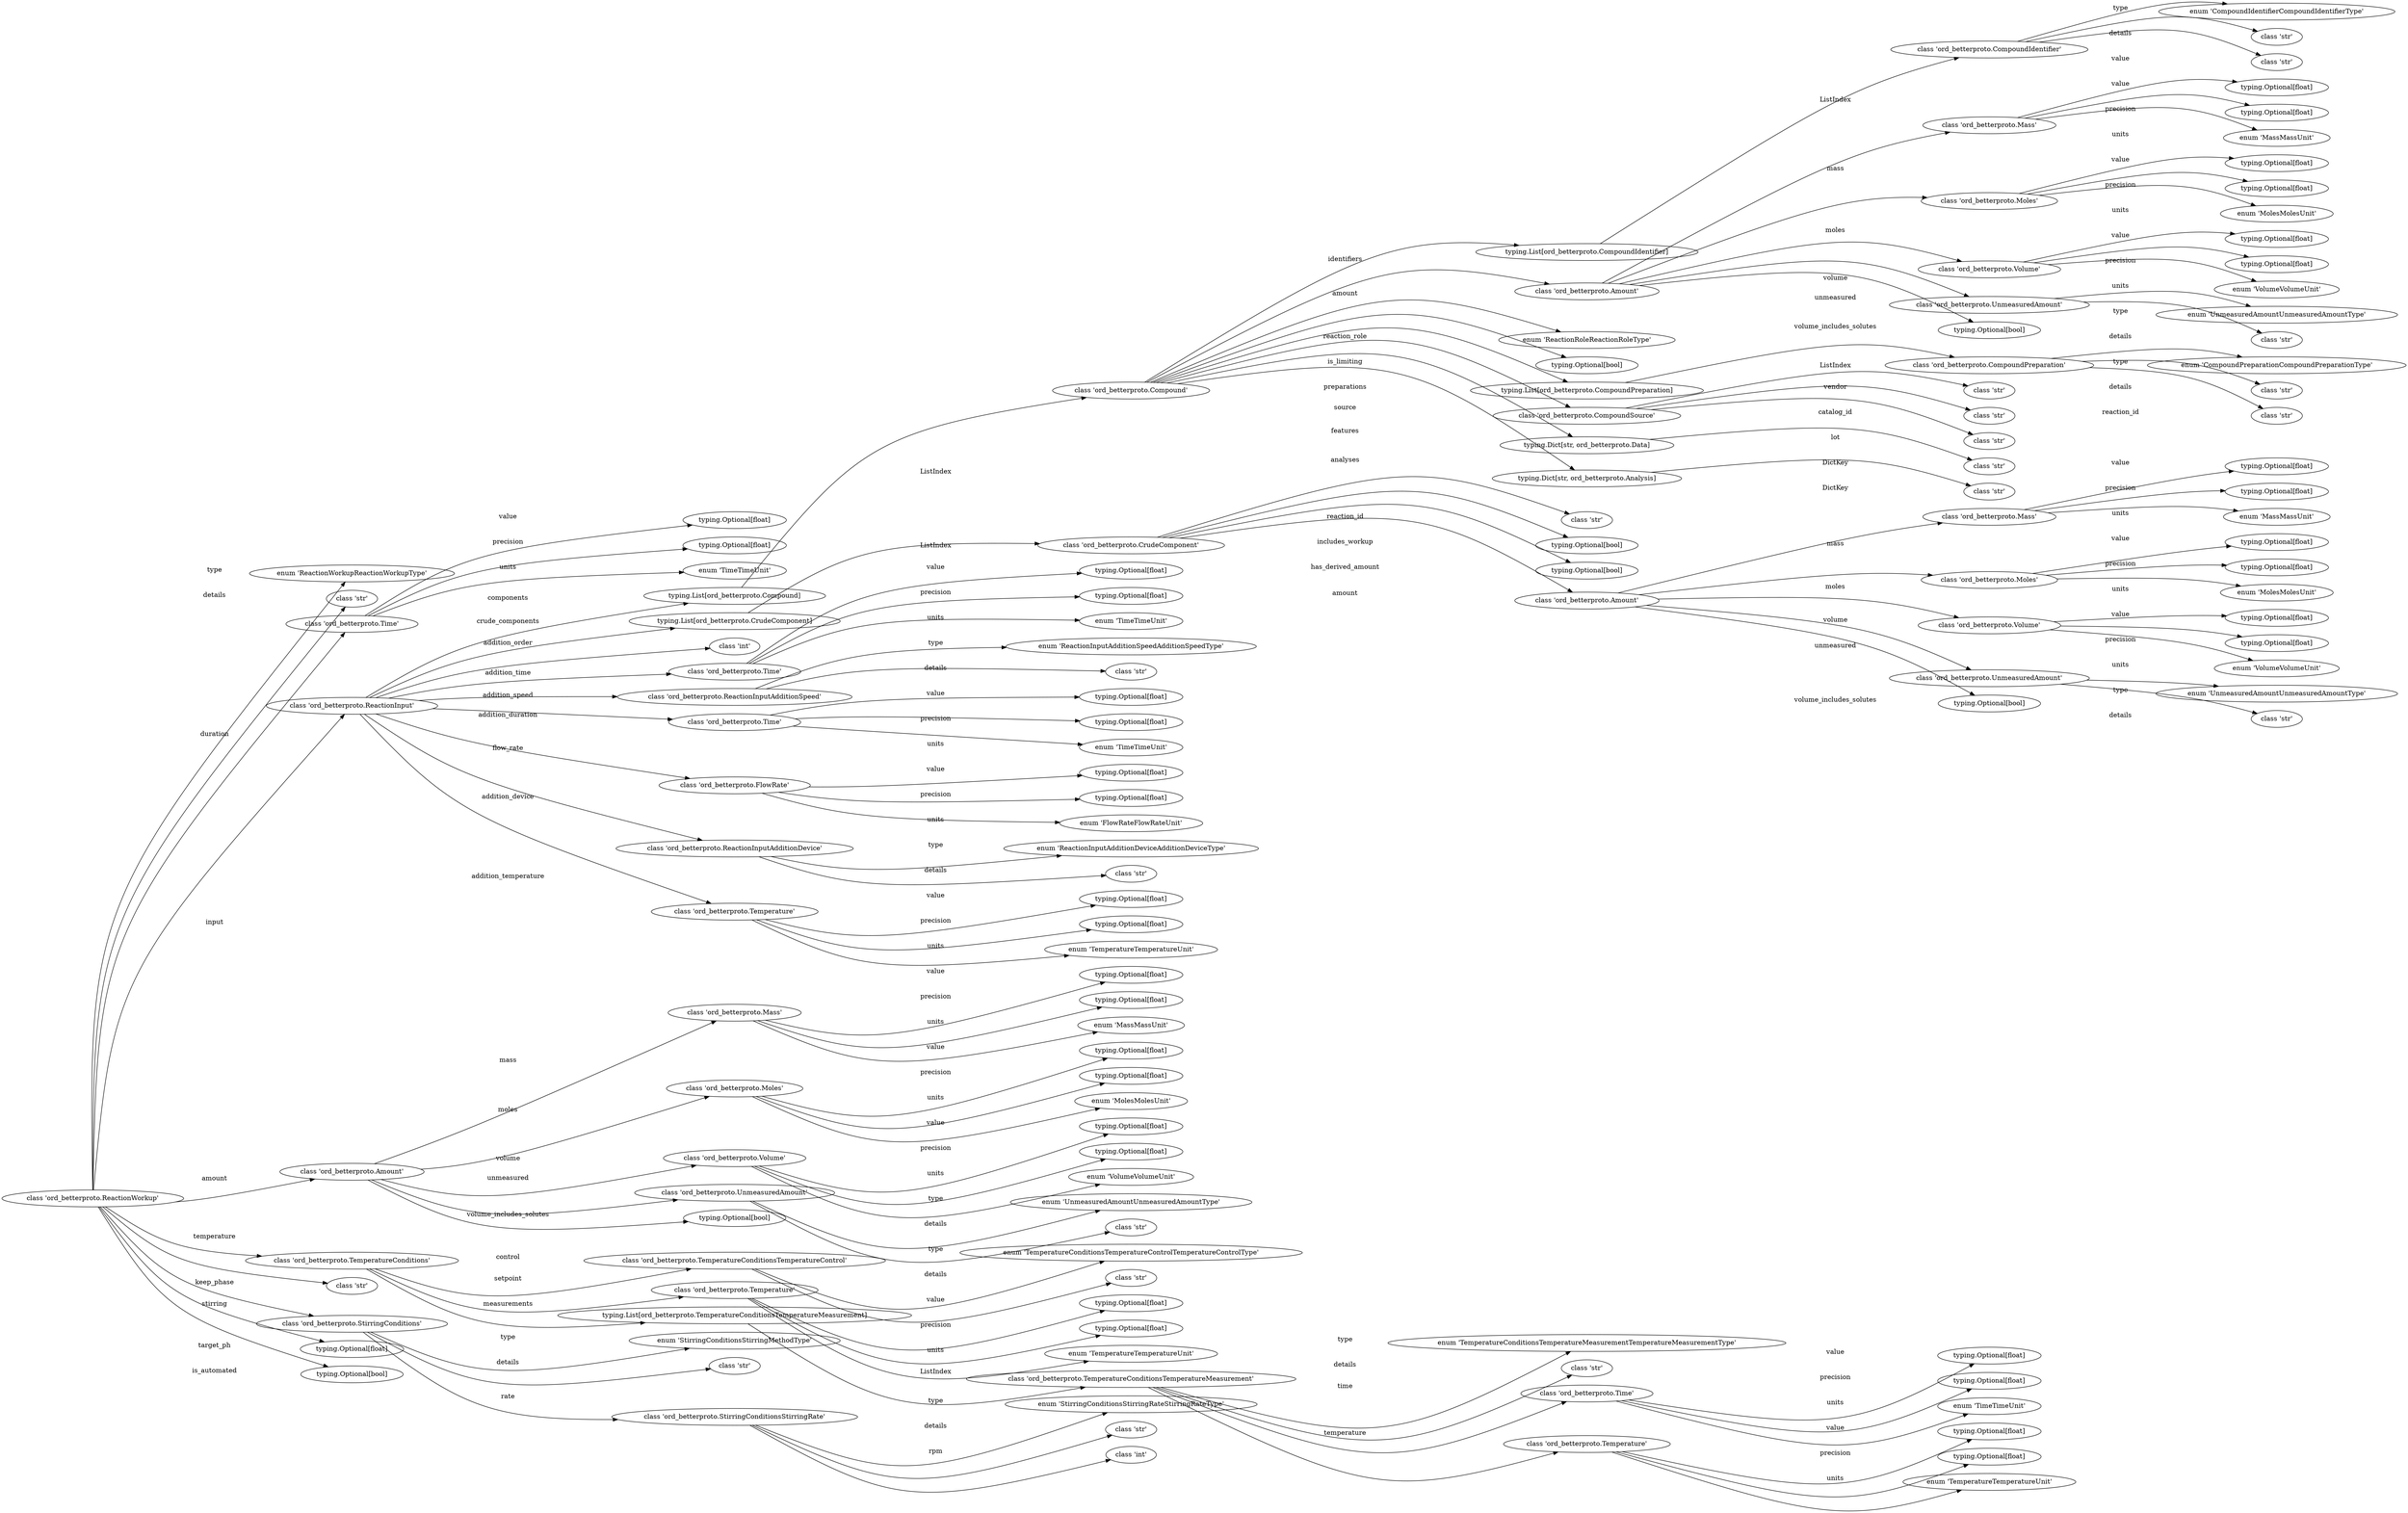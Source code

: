 strict digraph "" {
	graph [rankdir=LR,
		splines=curved
	];
	node [label="\N"];
	0	[dotpath=".",
		label=<class 'ord_betterproto.ReactionWorkup'>,
		label_info="str(type_hint)",
		node_class="<class 'ord_betterproto.ReactionWorkup'>",
		node_class_as_string="ord_betterproto.ReactionWorkup",
		type_hint="<class 'ord_betterproto.ReactionWorkup'>"];
	1	[dotpath="..type",
		label=<enum 'ReactionWorkupReactionWorkupType'>,
		label_info="str(type_hint)",
		node_class="<enum 'ReactionWorkupReactionWorkupType'>",
		node_class_as_string="ord_betterproto.ReactionWorkupReactionWorkupType",
		type_hint="<enum 'ReactionWorkupReactionWorkupType'>"];
	0 -> 1	[label=type];
	2	[dotpath="..details",
		label=<class 'str'>,
		label_info="str(type_hint)",
		node_class="<class 'str'>",
		node_class_as_string="builtins.str",
		type_hint="<class 'str'>"];
	0 -> 2	[label=details];
	3	[dotpath="..duration",
		label=<class 'ord_betterproto.Time'>,
		label_info="str(type_hint)",
		node_class="<class 'ord_betterproto.Time'>",
		node_class_as_string="ord_betterproto.Time",
		type_hint="<class 'ord_betterproto.Time'>"];
	0 -> 3	[label=duration];
	7	[dotpath="..input",
		label=<class 'ord_betterproto.ReactionInput'>,
		label_info="str(type_hint)",
		node_class="<class 'ord_betterproto.ReactionInput'>",
		node_class_as_string="ord_betterproto.ReactionInput",
		type_hint="<class 'ord_betterproto.ReactionInput'>"];
	0 -> 7	[label=input];
	92	[dotpath="..amount",
		label=<class 'ord_betterproto.Amount'>,
		label_info="str(type_hint)",
		node_class="<class 'ord_betterproto.Amount'>",
		node_class_as_string="ord_betterproto.Amount",
		type_hint="<class 'ord_betterproto.Amount'>"];
	0 -> 92	[label=amount];
	109	[dotpath="..temperature",
		label=<class 'ord_betterproto.TemperatureConditions'>,
		label_info="str(type_hint)",
		node_class="<class 'ord_betterproto.TemperatureConditions'>",
		node_class_as_string="ord_betterproto.TemperatureConditions",
		type_hint="<class 'ord_betterproto.TemperatureConditions'>"];
	0 -> 109	[label=temperature];
	129	[dotpath="..keep_phase",
		label=<class 'str'>,
		label_info="str(type_hint)",
		node_class="<class 'str'>",
		node_class_as_string="builtins.str",
		type_hint="<class 'str'>"];
	0 -> 129	[label=keep_phase];
	130	[dotpath="..stirring",
		label=<class 'ord_betterproto.StirringConditions'>,
		label_info="str(type_hint)",
		node_class="<class 'ord_betterproto.StirringConditions'>",
		node_class_as_string="ord_betterproto.StirringConditions",
		type_hint="<class 'ord_betterproto.StirringConditions'>"];
	0 -> 130	[label=stirring];
	137	[dotpath="..target_ph",
		label="typing.Optional[float]",
		label_info="str(type_hint)",
		node_class="<class 'float'>",
		node_class_as_string="builtins.float",
		type_hint="typing.Optional[float]"];
	0 -> 137	[label=target_ph];
	138	[dotpath="..is_automated",
		label="typing.Optional[bool]",
		label_info="str(type_hint)",
		node_class="<class 'bool'>",
		node_class_as_string="builtins.bool",
		type_hint="typing.Optional[bool]"];
	0 -> 138	[label=is_automated];
	4	[dotpath="..duration.value",
		label="typing.Optional[float]",
		label_info="str(type_hint)",
		node_class="<class 'float'>",
		node_class_as_string="builtins.float",
		type_hint="typing.Optional[float]"];
	3 -> 4	[label=value];
	5	[dotpath="..duration.precision",
		label="typing.Optional[float]",
		label_info="str(type_hint)",
		node_class="<class 'float'>",
		node_class_as_string="builtins.float",
		type_hint="typing.Optional[float]"];
	3 -> 5	[label=precision];
	6	[dotpath="..duration.units",
		label=<enum 'TimeTimeUnit'>,
		label_info="str(type_hint)",
		node_class="<enum 'TimeTimeUnit'>",
		node_class_as_string="ord_betterproto.TimeTimeUnit",
		type_hint="<enum 'TimeTimeUnit'>"];
	3 -> 6	[label=units];
	8	[dotpath="..input.components",
		label="typing.List[ord_betterproto.Compound]",
		label_info="str(type_hint)",
		node_class="<class 'list'>",
		node_class_as_string="builtins.list",
		type_hint="typing.List[ord_betterproto.Compound]"];
	7 -> 8	[label=components];
	47	[dotpath="..input.crude_components",
		label="typing.List[ord_betterproto.CrudeComponent]",
		label_info="str(type_hint)",
		node_class="<class 'list'>",
		node_class_as_string="builtins.list",
		type_hint="typing.List[ord_betterproto.CrudeComponent]"];
	7 -> 47	[label=crude_components];
	69	[dotpath="..input.addition_order",
		label=<class 'int'>,
		label_info="str(type_hint)",
		node_class="<class 'int'>",
		node_class_as_string="builtins.int",
		type_hint="<class 'int'>"];
	7 -> 69	[label=addition_order];
	70	[dotpath="..input.addition_time",
		label=<class 'ord_betterproto.Time'>,
		label_info="str(type_hint)",
		node_class="<class 'ord_betterproto.Time'>",
		node_class_as_string="ord_betterproto.Time",
		type_hint="<class 'ord_betterproto.Time'>"];
	7 -> 70	[label=addition_time];
	74	[dotpath="..input.addition_speed",
		label=<class 'ord_betterproto.ReactionInputAdditionSpeed'>,
		label_info="str(type_hint)",
		node_class="<class 'ord_betterproto.ReactionInputAdditionSpeed'>",
		node_class_as_string="ord_betterproto.ReactionInputAdditionSpeed",
		type_hint="<class 'ord_betterproto.ReactionInputAdditionSpeed'>"];
	7 -> 74	[label=addition_speed];
	77	[dotpath="..input.addition_duration",
		label=<class 'ord_betterproto.Time'>,
		label_info="str(type_hint)",
		node_class="<class 'ord_betterproto.Time'>",
		node_class_as_string="ord_betterproto.Time",
		type_hint="<class 'ord_betterproto.Time'>"];
	7 -> 77	[label=addition_duration];
	81	[dotpath="..input.flow_rate",
		label=<class 'ord_betterproto.FlowRate'>,
		label_info="str(type_hint)",
		node_class="<class 'ord_betterproto.FlowRate'>",
		node_class_as_string="ord_betterproto.FlowRate",
		type_hint="<class 'ord_betterproto.FlowRate'>"];
	7 -> 81	[label=flow_rate];
	85	[dotpath="..input.addition_device",
		label=<class 'ord_betterproto.ReactionInputAdditionDevice'>,
		label_info="str(type_hint)",
		node_class="<class 'ord_betterproto.ReactionInputAdditionDevice'>",
		node_class_as_string="ord_betterproto.ReactionInputAdditionDevice",
		type_hint="<class 'ord_betterproto.ReactionInputAdditionDevice'>"];
	7 -> 85	[label=addition_device];
	88	[dotpath="..input.addition_temperature",
		label=<class 'ord_betterproto.Temperature'>,
		label_info="str(type_hint)",
		node_class="<class 'ord_betterproto.Temperature'>",
		node_class_as_string="ord_betterproto.Temperature",
		type_hint="<class 'ord_betterproto.Temperature'>"];
	7 -> 88	[label=addition_temperature];
	9	[dotpath="..input.components.<ListIndex>",
		label=<class 'ord_betterproto.Compound'>,
		label_info="str(type_hint)",
		node_class="<class 'ord_betterproto.Compound'>",
		node_class_as_string="ord_betterproto.Compound",
		type_hint="<class 'ord_betterproto.Compound'>"];
	8 -> 9	[label=<ListIndex>];
	10	[dotpath="..input.components.<ListIndex>.identifiers",
		label="typing.List[ord_betterproto.CompoundIdentifier]",
		label_info="str(type_hint)",
		node_class="<class 'list'>",
		node_class_as_string="builtins.list",
		type_hint="typing.List[ord_betterproto.CompoundIdentifier]"];
	9 -> 10	[label=identifiers];
	15	[dotpath="..input.components.<ListIndex>.amount",
		label=<class 'ord_betterproto.Amount'>,
		label_info="str(type_hint)",
		node_class="<class 'ord_betterproto.Amount'>",
		node_class_as_string="ord_betterproto.Amount",
		type_hint="<class 'ord_betterproto.Amount'>"];
	9 -> 15	[label=amount];
	32	[dotpath="..input.components.<ListIndex>.reaction_role",
		label=<enum 'ReactionRoleReactionRoleType'>,
		label_info="str(type_hint)",
		node_class="<enum 'ReactionRoleReactionRoleType'>",
		node_class_as_string="ord_betterproto.ReactionRoleReactionRoleType",
		type_hint="<enum 'ReactionRoleReactionRoleType'>"];
	9 -> 32	[label=reaction_role];
	33	[dotpath="..input.components.<ListIndex>.is_limiting",
		label="typing.Optional[bool]",
		label_info="str(type_hint)",
		node_class="<class 'bool'>",
		node_class_as_string="builtins.bool",
		type_hint="typing.Optional[bool]"];
	9 -> 33	[label=is_limiting];
	34	[dotpath="..input.components.<ListIndex>.preparations",
		label="typing.List[ord_betterproto.CompoundPreparation]",
		label_info="str(type_hint)",
		node_class="<class 'list'>",
		node_class_as_string="builtins.list",
		type_hint="typing.List[ord_betterproto.CompoundPreparation]"];
	9 -> 34	[label=preparations];
	39	[dotpath="..input.components.<ListIndex>.source",
		label=<class 'ord_betterproto.CompoundSource'>,
		label_info="str(type_hint)",
		node_class="<class 'ord_betterproto.CompoundSource'>",
		node_class_as_string="ord_betterproto.CompoundSource",
		type_hint="<class 'ord_betterproto.CompoundSource'>"];
	9 -> 39	[label=source];
	43	[dotpath="..input.components.<ListIndex>.features",
		label="typing.Dict[str, ord_betterproto.Data]",
		label_info="str(type_hint)",
		node_class="<class 'dict'>",
		node_class_as_string="builtins.dict",
		type_hint="typing.Dict[str, ord_betterproto.Data]"];
	9 -> 43	[label=features];
	45	[dotpath="..input.components.<ListIndex>.analyses",
		label="typing.Dict[str, ord_betterproto.Analysis]",
		label_info="str(type_hint)",
		node_class="<class 'dict'>",
		node_class_as_string="builtins.dict",
		type_hint="typing.Dict[str, ord_betterproto.Analysis]"];
	9 -> 45	[label=analyses];
	11	[dotpath="..input.components.<ListIndex>.identifiers.<ListIndex>",
		label=<class 'ord_betterproto.CompoundIdentifier'>,
		label_info="str(type_hint)",
		node_class="<class 'ord_betterproto.CompoundIdentifier'>",
		node_class_as_string="ord_betterproto.CompoundIdentifier",
		type_hint="<class 'ord_betterproto.CompoundIdentifier'>"];
	10 -> 11	[label=<ListIndex>];
	12	[dotpath="..input.components.<ListIndex>.identifiers.<ListIndex>.type",
		label=<enum 'CompoundIdentifierCompoundIdentifierType'>,
		label_info="str(type_hint)",
		node_class="<enum 'CompoundIdentifierCompoundIdentifierType'>",
		node_class_as_string="ord_betterproto.CompoundIdentifierCompoundIdentifierType",
		type_hint="<enum 'CompoundIdentifierCompoundIdentifierType'>"];
	11 -> 12	[label=type];
	13	[dotpath="..input.components.<ListIndex>.identifiers.<ListIndex>.details",
		label=<class 'str'>,
		label_info="str(type_hint)",
		node_class="<class 'str'>",
		node_class_as_string="builtins.str",
		type_hint="<class 'str'>"];
	11 -> 13	[label=details];
	14	[dotpath="..input.components.<ListIndex>.identifiers.<ListIndex>.value",
		label=<class 'str'>,
		label_info="str(type_hint)",
		node_class="<class 'str'>",
		node_class_as_string="builtins.str",
		type_hint="<class 'str'>"];
	11 -> 14	[label=value];
	16	[dotpath="..input.components.<ListIndex>.amount.mass",
		label=<class 'ord_betterproto.Mass'>,
		label_info="str(type_hint)",
		node_class="<class 'ord_betterproto.Mass'>",
		node_class_as_string="ord_betterproto.Mass",
		type_hint="<class 'ord_betterproto.Mass'>"];
	15 -> 16	[label=mass];
	20	[dotpath="..input.components.<ListIndex>.amount.moles",
		label=<class 'ord_betterproto.Moles'>,
		label_info="str(type_hint)",
		node_class="<class 'ord_betterproto.Moles'>",
		node_class_as_string="ord_betterproto.Moles",
		type_hint="<class 'ord_betterproto.Moles'>"];
	15 -> 20	[label=moles];
	24	[dotpath="..input.components.<ListIndex>.amount.volume",
		label=<class 'ord_betterproto.Volume'>,
		label_info="str(type_hint)",
		node_class="<class 'ord_betterproto.Volume'>",
		node_class_as_string="ord_betterproto.Volume",
		type_hint="<class 'ord_betterproto.Volume'>"];
	15 -> 24	[label=volume];
	28	[dotpath="..input.components.<ListIndex>.amount.unmeasured",
		label=<class 'ord_betterproto.UnmeasuredAmount'>,
		label_info="str(type_hint)",
		node_class="<class 'ord_betterproto.UnmeasuredAmount'>",
		node_class_as_string="ord_betterproto.UnmeasuredAmount",
		type_hint="<class 'ord_betterproto.UnmeasuredAmount'>"];
	15 -> 28	[label=unmeasured];
	31	[dotpath="..input.components.<ListIndex>.amount.volume_includes_solutes",
		label="typing.Optional[bool]",
		label_info="str(type_hint)",
		node_class="<class 'bool'>",
		node_class_as_string="builtins.bool",
		type_hint="typing.Optional[bool]"];
	15 -> 31	[label=volume_includes_solutes];
	17	[dotpath="..input.components.<ListIndex>.amount.mass.value",
		label="typing.Optional[float]",
		label_info="str(type_hint)",
		node_class="<class 'float'>",
		node_class_as_string="builtins.float",
		type_hint="typing.Optional[float]"];
	16 -> 17	[label=value];
	18	[dotpath="..input.components.<ListIndex>.amount.mass.precision",
		label="typing.Optional[float]",
		label_info="str(type_hint)",
		node_class="<class 'float'>",
		node_class_as_string="builtins.float",
		type_hint="typing.Optional[float]"];
	16 -> 18	[label=precision];
	19	[dotpath="..input.components.<ListIndex>.amount.mass.units",
		label=<enum 'MassMassUnit'>,
		label_info="str(type_hint)",
		node_class="<enum 'MassMassUnit'>",
		node_class_as_string="ord_betterproto.MassMassUnit",
		type_hint="<enum 'MassMassUnit'>"];
	16 -> 19	[label=units];
	21	[dotpath="..input.components.<ListIndex>.amount.moles.value",
		label="typing.Optional[float]",
		label_info="str(type_hint)",
		node_class="<class 'float'>",
		node_class_as_string="builtins.float",
		type_hint="typing.Optional[float]"];
	20 -> 21	[label=value];
	22	[dotpath="..input.components.<ListIndex>.amount.moles.precision",
		label="typing.Optional[float]",
		label_info="str(type_hint)",
		node_class="<class 'float'>",
		node_class_as_string="builtins.float",
		type_hint="typing.Optional[float]"];
	20 -> 22	[label=precision];
	23	[dotpath="..input.components.<ListIndex>.amount.moles.units",
		label=<enum 'MolesMolesUnit'>,
		label_info="str(type_hint)",
		node_class="<enum 'MolesMolesUnit'>",
		node_class_as_string="ord_betterproto.MolesMolesUnit",
		type_hint="<enum 'MolesMolesUnit'>"];
	20 -> 23	[label=units];
	25	[dotpath="..input.components.<ListIndex>.amount.volume.value",
		label="typing.Optional[float]",
		label_info="str(type_hint)",
		node_class="<class 'float'>",
		node_class_as_string="builtins.float",
		type_hint="typing.Optional[float]"];
	24 -> 25	[label=value];
	26	[dotpath="..input.components.<ListIndex>.amount.volume.precision",
		label="typing.Optional[float]",
		label_info="str(type_hint)",
		node_class="<class 'float'>",
		node_class_as_string="builtins.float",
		type_hint="typing.Optional[float]"];
	24 -> 26	[label=precision];
	27	[dotpath="..input.components.<ListIndex>.amount.volume.units",
		label=<enum 'VolumeVolumeUnit'>,
		label_info="str(type_hint)",
		node_class="<enum 'VolumeVolumeUnit'>",
		node_class_as_string="ord_betterproto.VolumeVolumeUnit",
		type_hint="<enum 'VolumeVolumeUnit'>"];
	24 -> 27	[label=units];
	29	[dotpath="..input.components.<ListIndex>.amount.unmeasured.type",
		label=<enum 'UnmeasuredAmountUnmeasuredAmountType'>,
		label_info="str(type_hint)",
		node_class="<enum 'UnmeasuredAmountUnmeasuredAmountType'>",
		node_class_as_string="ord_betterproto.UnmeasuredAmountUnmeasuredAmountType",
		type_hint="<enum 'UnmeasuredAmountUnmeasuredAmountType'>"];
	28 -> 29	[label=type];
	30	[dotpath="..input.components.<ListIndex>.amount.unmeasured.details",
		label=<class 'str'>,
		label_info="str(type_hint)",
		node_class="<class 'str'>",
		node_class_as_string="builtins.str",
		type_hint="<class 'str'>"];
	28 -> 30	[label=details];
	35	[dotpath="..input.components.<ListIndex>.preparations.<ListIndex>",
		label=<class 'ord_betterproto.CompoundPreparation'>,
		label_info="str(type_hint)",
		node_class="<class 'ord_betterproto.CompoundPreparation'>",
		node_class_as_string="ord_betterproto.CompoundPreparation",
		type_hint="<class 'ord_betterproto.CompoundPreparation'>"];
	34 -> 35	[label=<ListIndex>];
	36	[dotpath="..input.components.<ListIndex>.preparations.<ListIndex>.type",
		label=<enum 'CompoundPreparationCompoundPreparationType'>,
		label_info="str(type_hint)",
		node_class="<enum 'CompoundPreparationCompoundPreparationType'>",
		node_class_as_string="ord_betterproto.CompoundPreparationCompoundPreparationType",
		type_hint="<enum 'CompoundPreparationCompoundPreparationType'>"];
	35 -> 36	[label=type];
	37	[dotpath="..input.components.<ListIndex>.preparations.<ListIndex>.details",
		label=<class 'str'>,
		label_info="str(type_hint)",
		node_class="<class 'str'>",
		node_class_as_string="builtins.str",
		type_hint="<class 'str'>"];
	35 -> 37	[label=details];
	38	[dotpath="..input.components.<ListIndex>.preparations.<ListIndex>.reaction_id",
		label=<class 'str'>,
		label_info="str(type_hint)",
		node_class="<class 'str'>",
		node_class_as_string="builtins.str",
		type_hint="<class 'str'>"];
	35 -> 38	[label=reaction_id];
	40	[dotpath="..input.components.<ListIndex>.source.vendor",
		label=<class 'str'>,
		label_info="str(type_hint)",
		node_class="<class 'str'>",
		node_class_as_string="builtins.str",
		type_hint="<class 'str'>"];
	39 -> 40	[label=vendor];
	41	[dotpath="..input.components.<ListIndex>.source.catalog_id",
		label=<class 'str'>,
		label_info="str(type_hint)",
		node_class="<class 'str'>",
		node_class_as_string="builtins.str",
		type_hint="<class 'str'>"];
	39 -> 41	[label=catalog_id];
	42	[dotpath="..input.components.<ListIndex>.source.lot",
		label=<class 'str'>,
		label_info="str(type_hint)",
		node_class="<class 'str'>",
		node_class_as_string="builtins.str",
		type_hint="<class 'str'>"];
	39 -> 42	[label=lot];
	44	[dotpath="..input.components.<ListIndex>.features.<DictKey>",
		label=<class 'str'>,
		label_info="str(type_hint)",
		node_class="<class 'str'>",
		node_class_as_string="builtins.str",
		type_hint="<class 'str'>"];
	43 -> 44	[label=<DictKey>];
	46	[dotpath="..input.components.<ListIndex>.analyses.<DictKey>",
		label=<class 'str'>,
		label_info="str(type_hint)",
		node_class="<class 'str'>",
		node_class_as_string="builtins.str",
		type_hint="<class 'str'>"];
	45 -> 46	[label=<DictKey>];
	48	[dotpath="..input.crude_components.<ListIndex>",
		label=<class 'ord_betterproto.CrudeComponent'>,
		label_info="str(type_hint)",
		node_class="<class 'ord_betterproto.CrudeComponent'>",
		node_class_as_string="ord_betterproto.CrudeComponent",
		type_hint="<class 'ord_betterproto.CrudeComponent'>"];
	47 -> 48	[label=<ListIndex>];
	49	[dotpath="..input.crude_components.<ListIndex>.reaction_id",
		label=<class 'str'>,
		label_info="str(type_hint)",
		node_class="<class 'str'>",
		node_class_as_string="builtins.str",
		type_hint="<class 'str'>"];
	48 -> 49	[label=reaction_id];
	50	[dotpath="..input.crude_components.<ListIndex>.includes_workup",
		label="typing.Optional[bool]",
		label_info="str(type_hint)",
		node_class="<class 'bool'>",
		node_class_as_string="builtins.bool",
		type_hint="typing.Optional[bool]"];
	48 -> 50	[label=includes_workup];
	51	[dotpath="..input.crude_components.<ListIndex>.has_derived_amount",
		label="typing.Optional[bool]",
		label_info="str(type_hint)",
		node_class="<class 'bool'>",
		node_class_as_string="builtins.bool",
		type_hint="typing.Optional[bool]"];
	48 -> 51	[label=has_derived_amount];
	52	[dotpath="..input.crude_components.<ListIndex>.amount",
		label=<class 'ord_betterproto.Amount'>,
		label_info="str(type_hint)",
		node_class="<class 'ord_betterproto.Amount'>",
		node_class_as_string="ord_betterproto.Amount",
		type_hint="<class 'ord_betterproto.Amount'>"];
	48 -> 52	[label=amount];
	53	[dotpath="..input.crude_components.<ListIndex>.amount.mass",
		label=<class 'ord_betterproto.Mass'>,
		label_info="str(type_hint)",
		node_class="<class 'ord_betterproto.Mass'>",
		node_class_as_string="ord_betterproto.Mass",
		type_hint="<class 'ord_betterproto.Mass'>"];
	52 -> 53	[label=mass];
	57	[dotpath="..input.crude_components.<ListIndex>.amount.moles",
		label=<class 'ord_betterproto.Moles'>,
		label_info="str(type_hint)",
		node_class="<class 'ord_betterproto.Moles'>",
		node_class_as_string="ord_betterproto.Moles",
		type_hint="<class 'ord_betterproto.Moles'>"];
	52 -> 57	[label=moles];
	61	[dotpath="..input.crude_components.<ListIndex>.amount.volume",
		label=<class 'ord_betterproto.Volume'>,
		label_info="str(type_hint)",
		node_class="<class 'ord_betterproto.Volume'>",
		node_class_as_string="ord_betterproto.Volume",
		type_hint="<class 'ord_betterproto.Volume'>"];
	52 -> 61	[label=volume];
	65	[dotpath="..input.crude_components.<ListIndex>.amount.unmeasured",
		label=<class 'ord_betterproto.UnmeasuredAmount'>,
		label_info="str(type_hint)",
		node_class="<class 'ord_betterproto.UnmeasuredAmount'>",
		node_class_as_string="ord_betterproto.UnmeasuredAmount",
		type_hint="<class 'ord_betterproto.UnmeasuredAmount'>"];
	52 -> 65	[label=unmeasured];
	68	[dotpath="..input.crude_components.<ListIndex>.amount.volume_includes_solutes",
		label="typing.Optional[bool]",
		label_info="str(type_hint)",
		node_class="<class 'bool'>",
		node_class_as_string="builtins.bool",
		type_hint="typing.Optional[bool]"];
	52 -> 68	[label=volume_includes_solutes];
	54	[dotpath="..input.crude_components.<ListIndex>.amount.mass.value",
		label="typing.Optional[float]",
		label_info="str(type_hint)",
		node_class="<class 'float'>",
		node_class_as_string="builtins.float",
		type_hint="typing.Optional[float]"];
	53 -> 54	[label=value];
	55	[dotpath="..input.crude_components.<ListIndex>.amount.mass.precision",
		label="typing.Optional[float]",
		label_info="str(type_hint)",
		node_class="<class 'float'>",
		node_class_as_string="builtins.float",
		type_hint="typing.Optional[float]"];
	53 -> 55	[label=precision];
	56	[dotpath="..input.crude_components.<ListIndex>.amount.mass.units",
		label=<enum 'MassMassUnit'>,
		label_info="str(type_hint)",
		node_class="<enum 'MassMassUnit'>",
		node_class_as_string="ord_betterproto.MassMassUnit",
		type_hint="<enum 'MassMassUnit'>"];
	53 -> 56	[label=units];
	58	[dotpath="..input.crude_components.<ListIndex>.amount.moles.value",
		label="typing.Optional[float]",
		label_info="str(type_hint)",
		node_class="<class 'float'>",
		node_class_as_string="builtins.float",
		type_hint="typing.Optional[float]"];
	57 -> 58	[label=value];
	59	[dotpath="..input.crude_components.<ListIndex>.amount.moles.precision",
		label="typing.Optional[float]",
		label_info="str(type_hint)",
		node_class="<class 'float'>",
		node_class_as_string="builtins.float",
		type_hint="typing.Optional[float]"];
	57 -> 59	[label=precision];
	60	[dotpath="..input.crude_components.<ListIndex>.amount.moles.units",
		label=<enum 'MolesMolesUnit'>,
		label_info="str(type_hint)",
		node_class="<enum 'MolesMolesUnit'>",
		node_class_as_string="ord_betterproto.MolesMolesUnit",
		type_hint="<enum 'MolesMolesUnit'>"];
	57 -> 60	[label=units];
	62	[dotpath="..input.crude_components.<ListIndex>.amount.volume.value",
		label="typing.Optional[float]",
		label_info="str(type_hint)",
		node_class="<class 'float'>",
		node_class_as_string="builtins.float",
		type_hint="typing.Optional[float]"];
	61 -> 62	[label=value];
	63	[dotpath="..input.crude_components.<ListIndex>.amount.volume.precision",
		label="typing.Optional[float]",
		label_info="str(type_hint)",
		node_class="<class 'float'>",
		node_class_as_string="builtins.float",
		type_hint="typing.Optional[float]"];
	61 -> 63	[label=precision];
	64	[dotpath="..input.crude_components.<ListIndex>.amount.volume.units",
		label=<enum 'VolumeVolumeUnit'>,
		label_info="str(type_hint)",
		node_class="<enum 'VolumeVolumeUnit'>",
		node_class_as_string="ord_betterproto.VolumeVolumeUnit",
		type_hint="<enum 'VolumeVolumeUnit'>"];
	61 -> 64	[label=units];
	66	[dotpath="..input.crude_components.<ListIndex>.amount.unmeasured.type",
		label=<enum 'UnmeasuredAmountUnmeasuredAmountType'>,
		label_info="str(type_hint)",
		node_class="<enum 'UnmeasuredAmountUnmeasuredAmountType'>",
		node_class_as_string="ord_betterproto.UnmeasuredAmountUnmeasuredAmountType",
		type_hint="<enum 'UnmeasuredAmountUnmeasuredAmountType'>"];
	65 -> 66	[label=type];
	67	[dotpath="..input.crude_components.<ListIndex>.amount.unmeasured.details",
		label=<class 'str'>,
		label_info="str(type_hint)",
		node_class="<class 'str'>",
		node_class_as_string="builtins.str",
		type_hint="<class 'str'>"];
	65 -> 67	[label=details];
	71	[dotpath="..input.addition_time.value",
		label="typing.Optional[float]",
		label_info="str(type_hint)",
		node_class="<class 'float'>",
		node_class_as_string="builtins.float",
		type_hint="typing.Optional[float]"];
	70 -> 71	[label=value];
	72	[dotpath="..input.addition_time.precision",
		label="typing.Optional[float]",
		label_info="str(type_hint)",
		node_class="<class 'float'>",
		node_class_as_string="builtins.float",
		type_hint="typing.Optional[float]"];
	70 -> 72	[label=precision];
	73	[dotpath="..input.addition_time.units",
		label=<enum 'TimeTimeUnit'>,
		label_info="str(type_hint)",
		node_class="<enum 'TimeTimeUnit'>",
		node_class_as_string="ord_betterproto.TimeTimeUnit",
		type_hint="<enum 'TimeTimeUnit'>"];
	70 -> 73	[label=units];
	75	[dotpath="..input.addition_speed.type",
		label=<enum 'ReactionInputAdditionSpeedAdditionSpeedType'>,
		label_info="str(type_hint)",
		node_class="<enum 'ReactionInputAdditionSpeedAdditionSpeedType'>",
		node_class_as_string="ord_betterproto.ReactionInputAdditionSpeedAdditionSpeedType",
		type_hint="<enum 'ReactionInputAdditionSpeedAdditionSpeedType'>"];
	74 -> 75	[label=type];
	76	[dotpath="..input.addition_speed.details",
		label=<class 'str'>,
		label_info="str(type_hint)",
		node_class="<class 'str'>",
		node_class_as_string="builtins.str",
		type_hint="<class 'str'>"];
	74 -> 76	[label=details];
	78	[dotpath="..input.addition_duration.value",
		label="typing.Optional[float]",
		label_info="str(type_hint)",
		node_class="<class 'float'>",
		node_class_as_string="builtins.float",
		type_hint="typing.Optional[float]"];
	77 -> 78	[label=value];
	79	[dotpath="..input.addition_duration.precision",
		label="typing.Optional[float]",
		label_info="str(type_hint)",
		node_class="<class 'float'>",
		node_class_as_string="builtins.float",
		type_hint="typing.Optional[float]"];
	77 -> 79	[label=precision];
	80	[dotpath="..input.addition_duration.units",
		label=<enum 'TimeTimeUnit'>,
		label_info="str(type_hint)",
		node_class="<enum 'TimeTimeUnit'>",
		node_class_as_string="ord_betterproto.TimeTimeUnit",
		type_hint="<enum 'TimeTimeUnit'>"];
	77 -> 80	[label=units];
	82	[dotpath="..input.flow_rate.value",
		label="typing.Optional[float]",
		label_info="str(type_hint)",
		node_class="<class 'float'>",
		node_class_as_string="builtins.float",
		type_hint="typing.Optional[float]"];
	81 -> 82	[label=value];
	83	[dotpath="..input.flow_rate.precision",
		label="typing.Optional[float]",
		label_info="str(type_hint)",
		node_class="<class 'float'>",
		node_class_as_string="builtins.float",
		type_hint="typing.Optional[float]"];
	81 -> 83	[label=precision];
	84	[dotpath="..input.flow_rate.units",
		label=<enum 'FlowRateFlowRateUnit'>,
		label_info="str(type_hint)",
		node_class="<enum 'FlowRateFlowRateUnit'>",
		node_class_as_string="ord_betterproto.FlowRateFlowRateUnit",
		type_hint="<enum 'FlowRateFlowRateUnit'>"];
	81 -> 84	[label=units];
	86	[dotpath="..input.addition_device.type",
		label=<enum 'ReactionInputAdditionDeviceAdditionDeviceType'>,
		label_info="str(type_hint)",
		node_class="<enum 'ReactionInputAdditionDeviceAdditionDeviceType'>",
		node_class_as_string="ord_betterproto.ReactionInputAdditionDeviceAdditionDeviceType",
		type_hint="<enum 'ReactionInputAdditionDeviceAdditionDeviceType'>"];
	85 -> 86	[label=type];
	87	[dotpath="..input.addition_device.details",
		label=<class 'str'>,
		label_info="str(type_hint)",
		node_class="<class 'str'>",
		node_class_as_string="builtins.str",
		type_hint="<class 'str'>"];
	85 -> 87	[label=details];
	89	[dotpath="..input.addition_temperature.value",
		label="typing.Optional[float]",
		label_info="str(type_hint)",
		node_class="<class 'float'>",
		node_class_as_string="builtins.float",
		type_hint="typing.Optional[float]"];
	88 -> 89	[label=value];
	90	[dotpath="..input.addition_temperature.precision",
		label="typing.Optional[float]",
		label_info="str(type_hint)",
		node_class="<class 'float'>",
		node_class_as_string="builtins.float",
		type_hint="typing.Optional[float]"];
	88 -> 90	[label=precision];
	91	[dotpath="..input.addition_temperature.units",
		label=<enum 'TemperatureTemperatureUnit'>,
		label_info="str(type_hint)",
		node_class="<enum 'TemperatureTemperatureUnit'>",
		node_class_as_string="ord_betterproto.TemperatureTemperatureUnit",
		type_hint="<enum 'TemperatureTemperatureUnit'>"];
	88 -> 91	[label=units];
	93	[dotpath="..amount.mass",
		label=<class 'ord_betterproto.Mass'>,
		label_info="str(type_hint)",
		node_class="<class 'ord_betterproto.Mass'>",
		node_class_as_string="ord_betterproto.Mass",
		type_hint="<class 'ord_betterproto.Mass'>"];
	92 -> 93	[label=mass];
	97	[dotpath="..amount.moles",
		label=<class 'ord_betterproto.Moles'>,
		label_info="str(type_hint)",
		node_class="<class 'ord_betterproto.Moles'>",
		node_class_as_string="ord_betterproto.Moles",
		type_hint="<class 'ord_betterproto.Moles'>"];
	92 -> 97	[label=moles];
	101	[dotpath="..amount.volume",
		label=<class 'ord_betterproto.Volume'>,
		label_info="str(type_hint)",
		node_class="<class 'ord_betterproto.Volume'>",
		node_class_as_string="ord_betterproto.Volume",
		type_hint="<class 'ord_betterproto.Volume'>"];
	92 -> 101	[label=volume];
	105	[dotpath="..amount.unmeasured",
		label=<class 'ord_betterproto.UnmeasuredAmount'>,
		label_info="str(type_hint)",
		node_class="<class 'ord_betterproto.UnmeasuredAmount'>",
		node_class_as_string="ord_betterproto.UnmeasuredAmount",
		type_hint="<class 'ord_betterproto.UnmeasuredAmount'>"];
	92 -> 105	[label=unmeasured];
	108	[dotpath="..amount.volume_includes_solutes",
		label="typing.Optional[bool]",
		label_info="str(type_hint)",
		node_class="<class 'bool'>",
		node_class_as_string="builtins.bool",
		type_hint="typing.Optional[bool]"];
	92 -> 108	[label=volume_includes_solutes];
	94	[dotpath="..amount.mass.value",
		label="typing.Optional[float]",
		label_info="str(type_hint)",
		node_class="<class 'float'>",
		node_class_as_string="builtins.float",
		type_hint="typing.Optional[float]"];
	93 -> 94	[label=value];
	95	[dotpath="..amount.mass.precision",
		label="typing.Optional[float]",
		label_info="str(type_hint)",
		node_class="<class 'float'>",
		node_class_as_string="builtins.float",
		type_hint="typing.Optional[float]"];
	93 -> 95	[label=precision];
	96	[dotpath="..amount.mass.units",
		label=<enum 'MassMassUnit'>,
		label_info="str(type_hint)",
		node_class="<enum 'MassMassUnit'>",
		node_class_as_string="ord_betterproto.MassMassUnit",
		type_hint="<enum 'MassMassUnit'>"];
	93 -> 96	[label=units];
	98	[dotpath="..amount.moles.value",
		label="typing.Optional[float]",
		label_info="str(type_hint)",
		node_class="<class 'float'>",
		node_class_as_string="builtins.float",
		type_hint="typing.Optional[float]"];
	97 -> 98	[label=value];
	99	[dotpath="..amount.moles.precision",
		label="typing.Optional[float]",
		label_info="str(type_hint)",
		node_class="<class 'float'>",
		node_class_as_string="builtins.float",
		type_hint="typing.Optional[float]"];
	97 -> 99	[label=precision];
	100	[dotpath="..amount.moles.units",
		label=<enum 'MolesMolesUnit'>,
		label_info="str(type_hint)",
		node_class="<enum 'MolesMolesUnit'>",
		node_class_as_string="ord_betterproto.MolesMolesUnit",
		type_hint="<enum 'MolesMolesUnit'>"];
	97 -> 100	[label=units];
	102	[dotpath="..amount.volume.value",
		label="typing.Optional[float]",
		label_info="str(type_hint)",
		node_class="<class 'float'>",
		node_class_as_string="builtins.float",
		type_hint="typing.Optional[float]"];
	101 -> 102	[label=value];
	103	[dotpath="..amount.volume.precision",
		label="typing.Optional[float]",
		label_info="str(type_hint)",
		node_class="<class 'float'>",
		node_class_as_string="builtins.float",
		type_hint="typing.Optional[float]"];
	101 -> 103	[label=precision];
	104	[dotpath="..amount.volume.units",
		label=<enum 'VolumeVolumeUnit'>,
		label_info="str(type_hint)",
		node_class="<enum 'VolumeVolumeUnit'>",
		node_class_as_string="ord_betterproto.VolumeVolumeUnit",
		type_hint="<enum 'VolumeVolumeUnit'>"];
	101 -> 104	[label=units];
	106	[dotpath="..amount.unmeasured.type",
		label=<enum 'UnmeasuredAmountUnmeasuredAmountType'>,
		label_info="str(type_hint)",
		node_class="<enum 'UnmeasuredAmountUnmeasuredAmountType'>",
		node_class_as_string="ord_betterproto.UnmeasuredAmountUnmeasuredAmountType",
		type_hint="<enum 'UnmeasuredAmountUnmeasuredAmountType'>"];
	105 -> 106	[label=type];
	107	[dotpath="..amount.unmeasured.details",
		label=<class 'str'>,
		label_info="str(type_hint)",
		node_class="<class 'str'>",
		node_class_as_string="builtins.str",
		type_hint="<class 'str'>"];
	105 -> 107	[label=details];
	110	[dotpath="..temperature.control",
		label=<class 'ord_betterproto.TemperatureConditionsTemperatureControl'>,
		label_info="str(type_hint)",
		node_class="<class 'ord_betterproto.TemperatureConditionsTemperatureControl'>",
		node_class_as_string="ord_betterproto.TemperatureConditionsTemperatureControl",
		type_hint="<class 'ord_betterproto.TemperatureConditionsTemperatureControl'>"];
	109 -> 110	[label=control];
	113	[dotpath="..temperature.setpoint",
		label=<class 'ord_betterproto.Temperature'>,
		label_info="str(type_hint)",
		node_class="<class 'ord_betterproto.Temperature'>",
		node_class_as_string="ord_betterproto.Temperature",
		type_hint="<class 'ord_betterproto.Temperature'>"];
	109 -> 113	[label=setpoint];
	117	[dotpath="..temperature.measurements",
		label="typing.List[ord_betterproto.TemperatureConditionsTemperatureMeasurement]",
		label_info="str(type_hint)",
		node_class="<class 'list'>",
		node_class_as_string="builtins.list",
		type_hint="typing.List[ord_betterproto.TemperatureConditionsTemperatureMeasurement]"];
	109 -> 117	[label=measurements];
	111	[dotpath="..temperature.control.type",
		label=<enum 'TemperatureConditionsTemperatureControlTemperatureControlType'>,
		label_info="str(type_hint)",
		node_class="<enum 'TemperatureConditionsTemperatureControlTemperatureControlType'>",
		node_class_as_string="ord_betterproto.TemperatureConditionsTemperatureControlTemperatureControlType",
		type_hint="<enum 'TemperatureConditionsTemperatureControlTemperatureControlType'>"];
	110 -> 111	[label=type];
	112	[dotpath="..temperature.control.details",
		label=<class 'str'>,
		label_info="str(type_hint)",
		node_class="<class 'str'>",
		node_class_as_string="builtins.str",
		type_hint="<class 'str'>"];
	110 -> 112	[label=details];
	114	[dotpath="..temperature.setpoint.value",
		label="typing.Optional[float]",
		label_info="str(type_hint)",
		node_class="<class 'float'>",
		node_class_as_string="builtins.float",
		type_hint="typing.Optional[float]"];
	113 -> 114	[label=value];
	115	[dotpath="..temperature.setpoint.precision",
		label="typing.Optional[float]",
		label_info="str(type_hint)",
		node_class="<class 'float'>",
		node_class_as_string="builtins.float",
		type_hint="typing.Optional[float]"];
	113 -> 115	[label=precision];
	116	[dotpath="..temperature.setpoint.units",
		label=<enum 'TemperatureTemperatureUnit'>,
		label_info="str(type_hint)",
		node_class="<enum 'TemperatureTemperatureUnit'>",
		node_class_as_string="ord_betterproto.TemperatureTemperatureUnit",
		type_hint="<enum 'TemperatureTemperatureUnit'>"];
	113 -> 116	[label=units];
	118	[dotpath="..temperature.measurements.<ListIndex>",
		label=<class 'ord_betterproto.TemperatureConditionsTemperatureMeasurement'>,
		label_info="str(type_hint)",
		node_class="<class 'ord_betterproto.TemperatureConditionsTemperatureMeasurement'>",
		node_class_as_string="ord_betterproto.TemperatureConditionsTemperatureMeasurement",
		type_hint="<class 'ord_betterproto.TemperatureConditionsTemperatureMeasurement'>"];
	117 -> 118	[label=<ListIndex>];
	119	[dotpath="..temperature.measurements.<ListIndex>.type",
		label=<enum 'TemperatureConditionsTemperatureMeasurementTemperatureMeasurementType'>,
		label_info="str(type_hint)",
		node_class="<enum 'TemperatureConditionsTemperatureMeasurementTemperatureMeasurementType'>",
		node_class_as_string="ord_betterproto.TemperatureConditionsTemperatureMeasurementTemperatureMeasurementType",
		type_hint="<enum 'TemperatureConditionsTemperatureMeasurementTemperatureMeasurementType'>"];
	118 -> 119	[label=type];
	120	[dotpath="..temperature.measurements.<ListIndex>.details",
		label=<class 'str'>,
		label_info="str(type_hint)",
		node_class="<class 'str'>",
		node_class_as_string="builtins.str",
		type_hint="<class 'str'>"];
	118 -> 120	[label=details];
	121	[dotpath="..temperature.measurements.<ListIndex>.time",
		label=<class 'ord_betterproto.Time'>,
		label_info="str(type_hint)",
		node_class="<class 'ord_betterproto.Time'>",
		node_class_as_string="ord_betterproto.Time",
		type_hint="<class 'ord_betterproto.Time'>"];
	118 -> 121	[label=time];
	125	[dotpath="..temperature.measurements.<ListIndex>.temperature",
		label=<class 'ord_betterproto.Temperature'>,
		label_info="str(type_hint)",
		node_class="<class 'ord_betterproto.Temperature'>",
		node_class_as_string="ord_betterproto.Temperature",
		type_hint="<class 'ord_betterproto.Temperature'>"];
	118 -> 125	[label=temperature];
	122	[dotpath="..temperature.measurements.<ListIndex>.time.value",
		label="typing.Optional[float]",
		label_info="str(type_hint)",
		node_class="<class 'float'>",
		node_class_as_string="builtins.float",
		type_hint="typing.Optional[float]"];
	121 -> 122	[label=value];
	123	[dotpath="..temperature.measurements.<ListIndex>.time.precision",
		label="typing.Optional[float]",
		label_info="str(type_hint)",
		node_class="<class 'float'>",
		node_class_as_string="builtins.float",
		type_hint="typing.Optional[float]"];
	121 -> 123	[label=precision];
	124	[dotpath="..temperature.measurements.<ListIndex>.time.units",
		label=<enum 'TimeTimeUnit'>,
		label_info="str(type_hint)",
		node_class="<enum 'TimeTimeUnit'>",
		node_class_as_string="ord_betterproto.TimeTimeUnit",
		type_hint="<enum 'TimeTimeUnit'>"];
	121 -> 124	[label=units];
	126	[dotpath="..temperature.measurements.<ListIndex>.temperature.value",
		label="typing.Optional[float]",
		label_info="str(type_hint)",
		node_class="<class 'float'>",
		node_class_as_string="builtins.float",
		type_hint="typing.Optional[float]"];
	125 -> 126	[label=value];
	127	[dotpath="..temperature.measurements.<ListIndex>.temperature.precision",
		label="typing.Optional[float]",
		label_info="str(type_hint)",
		node_class="<class 'float'>",
		node_class_as_string="builtins.float",
		type_hint="typing.Optional[float]"];
	125 -> 127	[label=precision];
	128	[dotpath="..temperature.measurements.<ListIndex>.temperature.units",
		label=<enum 'TemperatureTemperatureUnit'>,
		label_info="str(type_hint)",
		node_class="<enum 'TemperatureTemperatureUnit'>",
		node_class_as_string="ord_betterproto.TemperatureTemperatureUnit",
		type_hint="<enum 'TemperatureTemperatureUnit'>"];
	125 -> 128	[label=units];
	131	[dotpath="..stirring.type",
		label=<enum 'StirringConditionsStirringMethodType'>,
		label_info="str(type_hint)",
		node_class="<enum 'StirringConditionsStirringMethodType'>",
		node_class_as_string="ord_betterproto.StirringConditionsStirringMethodType",
		type_hint="<enum 'StirringConditionsStirringMethodType'>"];
	130 -> 131	[label=type];
	132	[dotpath="..stirring.details",
		label=<class 'str'>,
		label_info="str(type_hint)",
		node_class="<class 'str'>",
		node_class_as_string="builtins.str",
		type_hint="<class 'str'>"];
	130 -> 132	[label=details];
	133	[dotpath="..stirring.rate",
		label=<class 'ord_betterproto.StirringConditionsStirringRate'>,
		label_info="str(type_hint)",
		node_class="<class 'ord_betterproto.StirringConditionsStirringRate'>",
		node_class_as_string="ord_betterproto.StirringConditionsStirringRate",
		type_hint="<class 'ord_betterproto.StirringConditionsStirringRate'>"];
	130 -> 133	[label=rate];
	134	[dotpath="..stirring.rate.type",
		label=<enum 'StirringConditionsStirringRateStirringRateType'>,
		label_info="str(type_hint)",
		node_class="<enum 'StirringConditionsStirringRateStirringRateType'>",
		node_class_as_string="ord_betterproto.StirringConditionsStirringRateStirringRateType",
		type_hint="<enum 'StirringConditionsStirringRateStirringRateType'>"];
	133 -> 134	[label=type];
	135	[dotpath="..stirring.rate.details",
		label=<class 'str'>,
		label_info="str(type_hint)",
		node_class="<class 'str'>",
		node_class_as_string="builtins.str",
		type_hint="<class 'str'>"];
	133 -> 135	[label=details];
	136	[dotpath="..stirring.rate.rpm",
		label=<class 'int'>,
		label_info="str(type_hint)",
		node_class="<class 'int'>",
		node_class_as_string="builtins.int",
		type_hint="<class 'int'>"];
	133 -> 136	[label=rpm];
}

